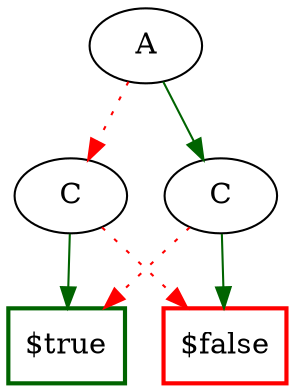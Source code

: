 digraph G {
  const_true [shape=box, label="$true", style = bold, color = darkgreen];
  const_false [shape=box, label="$false", style = bold, color = red];
  id_6 [shape=ellipse, label="C"];
  id_6 -> const_false [style = dotted, color = red];
  id_6 -> const_true [color = darkgreen];
  id_7 [shape=ellipse, label="C"];
  id_7 -> const_true [style = dotted, color = red];
  id_7 -> const_false [color = darkgreen];
  id_11 [shape=ellipse, label="A"];
  id_11 -> id_6 [style = dotted, color = red];
  id_11 -> id_7 [color = darkgreen];
}
